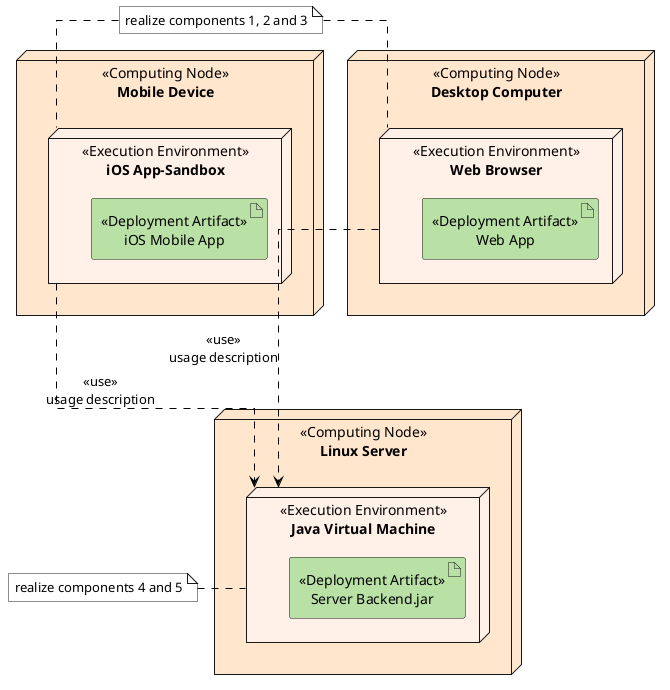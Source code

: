 @startuml Deployment-driven decomposition
'left to right direction
skinparam  {
    node {
        FontStyle normal
        BackgroundColor #ffe6cc
    }
    artifact {
        FontStyle normal
        BackgroundColor #b9e0a5
    }
    linetype ortho
}

node "**Mobile Device**" <<Computing Node>> as a #ffe6cc{
    node "**iOS App-Sandbox**" <<Execution Environment>> as e #fff0e8{
        artifact "iOS Mobile App" <<Deployment Artifact>> as i
    }
}

node "**Desktop Computer**" <<Computing Node>> as b #ffe6cc{
    node "**Web Browser**" <<Execution Environment>> as f #fff0e8{
        artifact "Web App" <<Deployment Artifact>> as j
    }
}

node "**Linux Server**" <<Computing Node>> as d #ffe6cc{
    node "**Java Virtual Machine**" <<Execution Environment>> as h #fff0e8{
        artifact "Server Backend.jar" <<Deployment Artifact>> as l
    }
}

note "realize components 1, 2 and 3" as n1 #ffffff
note "realize components 4 and 5" as n2 #ffffff

'wenn Beschreibung zu lang nicht gut
e ----> h #black;line.dashed;:<<use>>\nusage description
f ----> h #black;line.dashed;:<<use>>\nusage description

n1 -- e #black;line.dashed;
n1 -- f #black;line.dashed;
n2 - h #black;line.dashed;


@enduml

